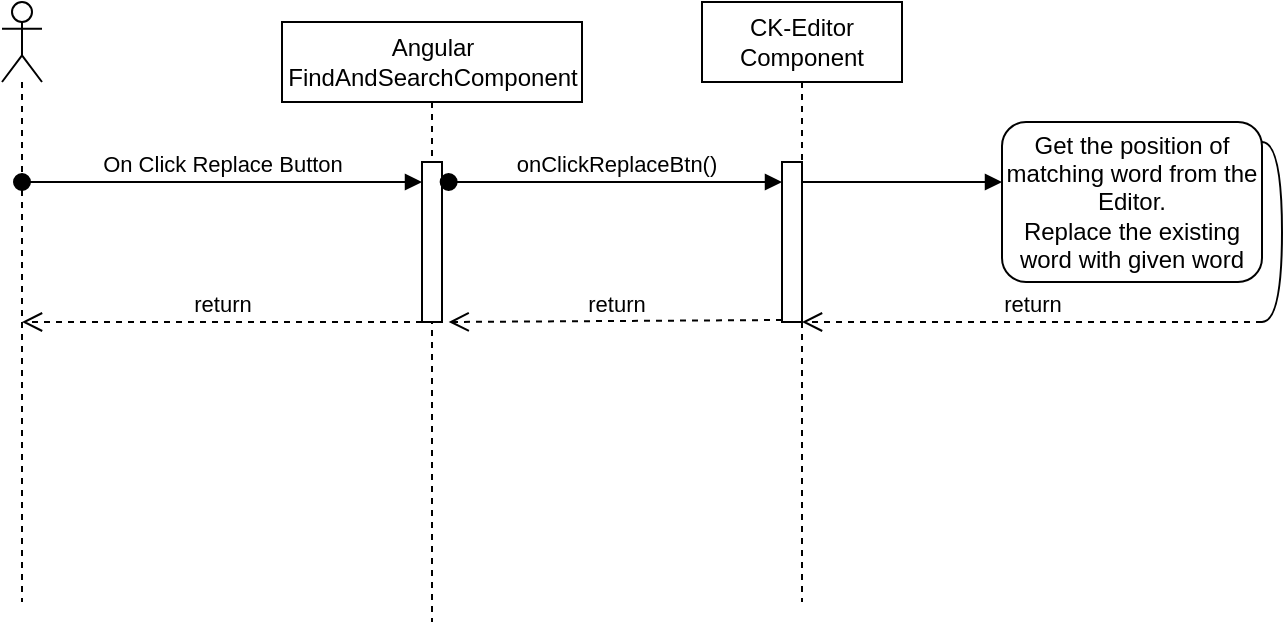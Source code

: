<mxfile version="12.5.6" type="github"><diagram id="iXESbvHAD7JlOSGm2-UU" name="Page-1"><mxGraphModel dx="782" dy="469" grid="1" gridSize="10" guides="1" tooltips="1" connect="1" arrows="1" fold="1" page="1" pageScale="1" pageWidth="850" pageHeight="1100" math="0" shadow="0"><root><mxCell id="0"/><mxCell id="1" parent="0"/><mxCell id="qLqkuePnyKU6ol3oW5eG-1" value="" style="shape=umlLifeline;participant=umlActor;perimeter=lifelinePerimeter;whiteSpace=wrap;html=1;container=1;collapsible=0;recursiveResize=0;verticalAlign=top;spacingTop=36;labelBackgroundColor=#ffffff;outlineConnect=0;" vertex="1" parent="1"><mxGeometry x="40" y="80" width="20" height="300" as="geometry"/></mxCell><mxCell id="qLqkuePnyKU6ol3oW5eG-7" value="Angular&lt;br&gt;FindAndSearchComponent" style="html=1;points=[];perimeter=orthogonalPerimeter;shape=umlLifeline;participant=label;fontFamily=Helvetica;fontSize=12;fontColor=#000000;align=center;strokeColor=#000000;fillColor=#ffffff;recursiveResize=0;container=1;collapsible=0;" vertex="1" parent="1"><mxGeometry x="180" y="90" width="150" height="300" as="geometry"/></mxCell><mxCell id="qLqkuePnyKU6ol3oW5eG-11" value="" style="html=1;points=[];perimeter=orthogonalPerimeter;" vertex="1" parent="qLqkuePnyKU6ol3oW5eG-7"><mxGeometry x="70" y="70" width="10" height="80" as="geometry"/></mxCell><mxCell id="qLqkuePnyKU6ol3oW5eG-12" value="On Click Replace Button" style="html=1;verticalAlign=bottom;startArrow=oval;endArrow=block;startSize=8;" edge="1" target="qLqkuePnyKU6ol3oW5eG-11" parent="1" source="qLqkuePnyKU6ol3oW5eG-1"><mxGeometry relative="1" as="geometry"><mxPoint x="170" y="210" as="sourcePoint"/><Array as="points"><mxPoint x="190" y="170"/></Array></mxGeometry></mxCell><mxCell id="qLqkuePnyKU6ol3oW5eG-13" value="CK-Editor Component" style="shape=umlLifeline;perimeter=lifelinePerimeter;whiteSpace=wrap;html=1;container=1;collapsible=0;recursiveResize=0;outlineConnect=0;" vertex="1" parent="1"><mxGeometry x="390" y="80" width="100" height="300" as="geometry"/></mxCell><mxCell id="qLqkuePnyKU6ol3oW5eG-14" value="" style="html=1;points=[];perimeter=orthogonalPerimeter;" vertex="1" parent="qLqkuePnyKU6ol3oW5eG-13"><mxGeometry x="40" y="80" width="10" height="80" as="geometry"/></mxCell><mxCell id="qLqkuePnyKU6ol3oW5eG-17" value="" style="endArrow=block;endFill=1;endSize=6;html=1;" edge="1" parent="qLqkuePnyKU6ol3oW5eG-13"><mxGeometry width="100" relative="1" as="geometry"><mxPoint x="50" y="90" as="sourcePoint"/><mxPoint x="150" y="90" as="targetPoint"/></mxGeometry></mxCell><mxCell id="qLqkuePnyKU6ol3oW5eG-15" value="onClickReplaceBtn()" style="html=1;verticalAlign=bottom;startArrow=oval;endArrow=block;startSize=8;exitX=1.333;exitY=0.125;exitDx=0;exitDy=0;exitPerimeter=0;" edge="1" target="qLqkuePnyKU6ol3oW5eG-14" parent="1" source="qLqkuePnyKU6ol3oW5eG-11"><mxGeometry relative="1" as="geometry"><mxPoint x="270" y="170" as="sourcePoint"/></mxGeometry></mxCell><mxCell id="qLqkuePnyKU6ol3oW5eG-16" value="Get the position of matching word from the Editor.&lt;br&gt;Replace the existing word with given word" style="shape=ext;rounded=1;html=1;whiteSpace=wrap;" vertex="1" parent="1"><mxGeometry x="540" y="140" width="130" height="80" as="geometry"/></mxCell><mxCell id="qLqkuePnyKU6ol3oW5eG-19" value="" style="shape=requiredInterface;html=1;verticalLabelPosition=bottom;" vertex="1" parent="1"><mxGeometry x="670" y="150" width="10" height="90" as="geometry"/></mxCell><mxCell id="qLqkuePnyKU6ol3oW5eG-20" value="return" style="html=1;verticalAlign=bottom;endArrow=open;dashed=1;endSize=8;" edge="1" parent="1" target="qLqkuePnyKU6ol3oW5eG-13"><mxGeometry relative="1" as="geometry"><mxPoint x="670" y="240" as="sourcePoint"/><mxPoint x="590" y="240" as="targetPoint"/></mxGeometry></mxCell><mxCell id="qLqkuePnyKU6ol3oW5eG-21" value="return" style="html=1;verticalAlign=bottom;endArrow=open;dashed=1;endSize=8;entryX=1.333;entryY=1;entryDx=0;entryDy=0;entryPerimeter=0;" edge="1" parent="1" target="qLqkuePnyKU6ol3oW5eG-11"><mxGeometry relative="1" as="geometry"><mxPoint x="430" y="239" as="sourcePoint"/><mxPoint x="350" y="239" as="targetPoint"/></mxGeometry></mxCell><mxCell id="qLqkuePnyKU6ol3oW5eG-22" value="return" style="html=1;verticalAlign=bottom;endArrow=open;dashed=1;endSize=8;" edge="1" parent="1" target="qLqkuePnyKU6ol3oW5eG-1"><mxGeometry relative="1" as="geometry"><mxPoint x="250" y="240" as="sourcePoint"/><mxPoint x="170" y="240" as="targetPoint"/></mxGeometry></mxCell></root></mxGraphModel></diagram></mxfile>